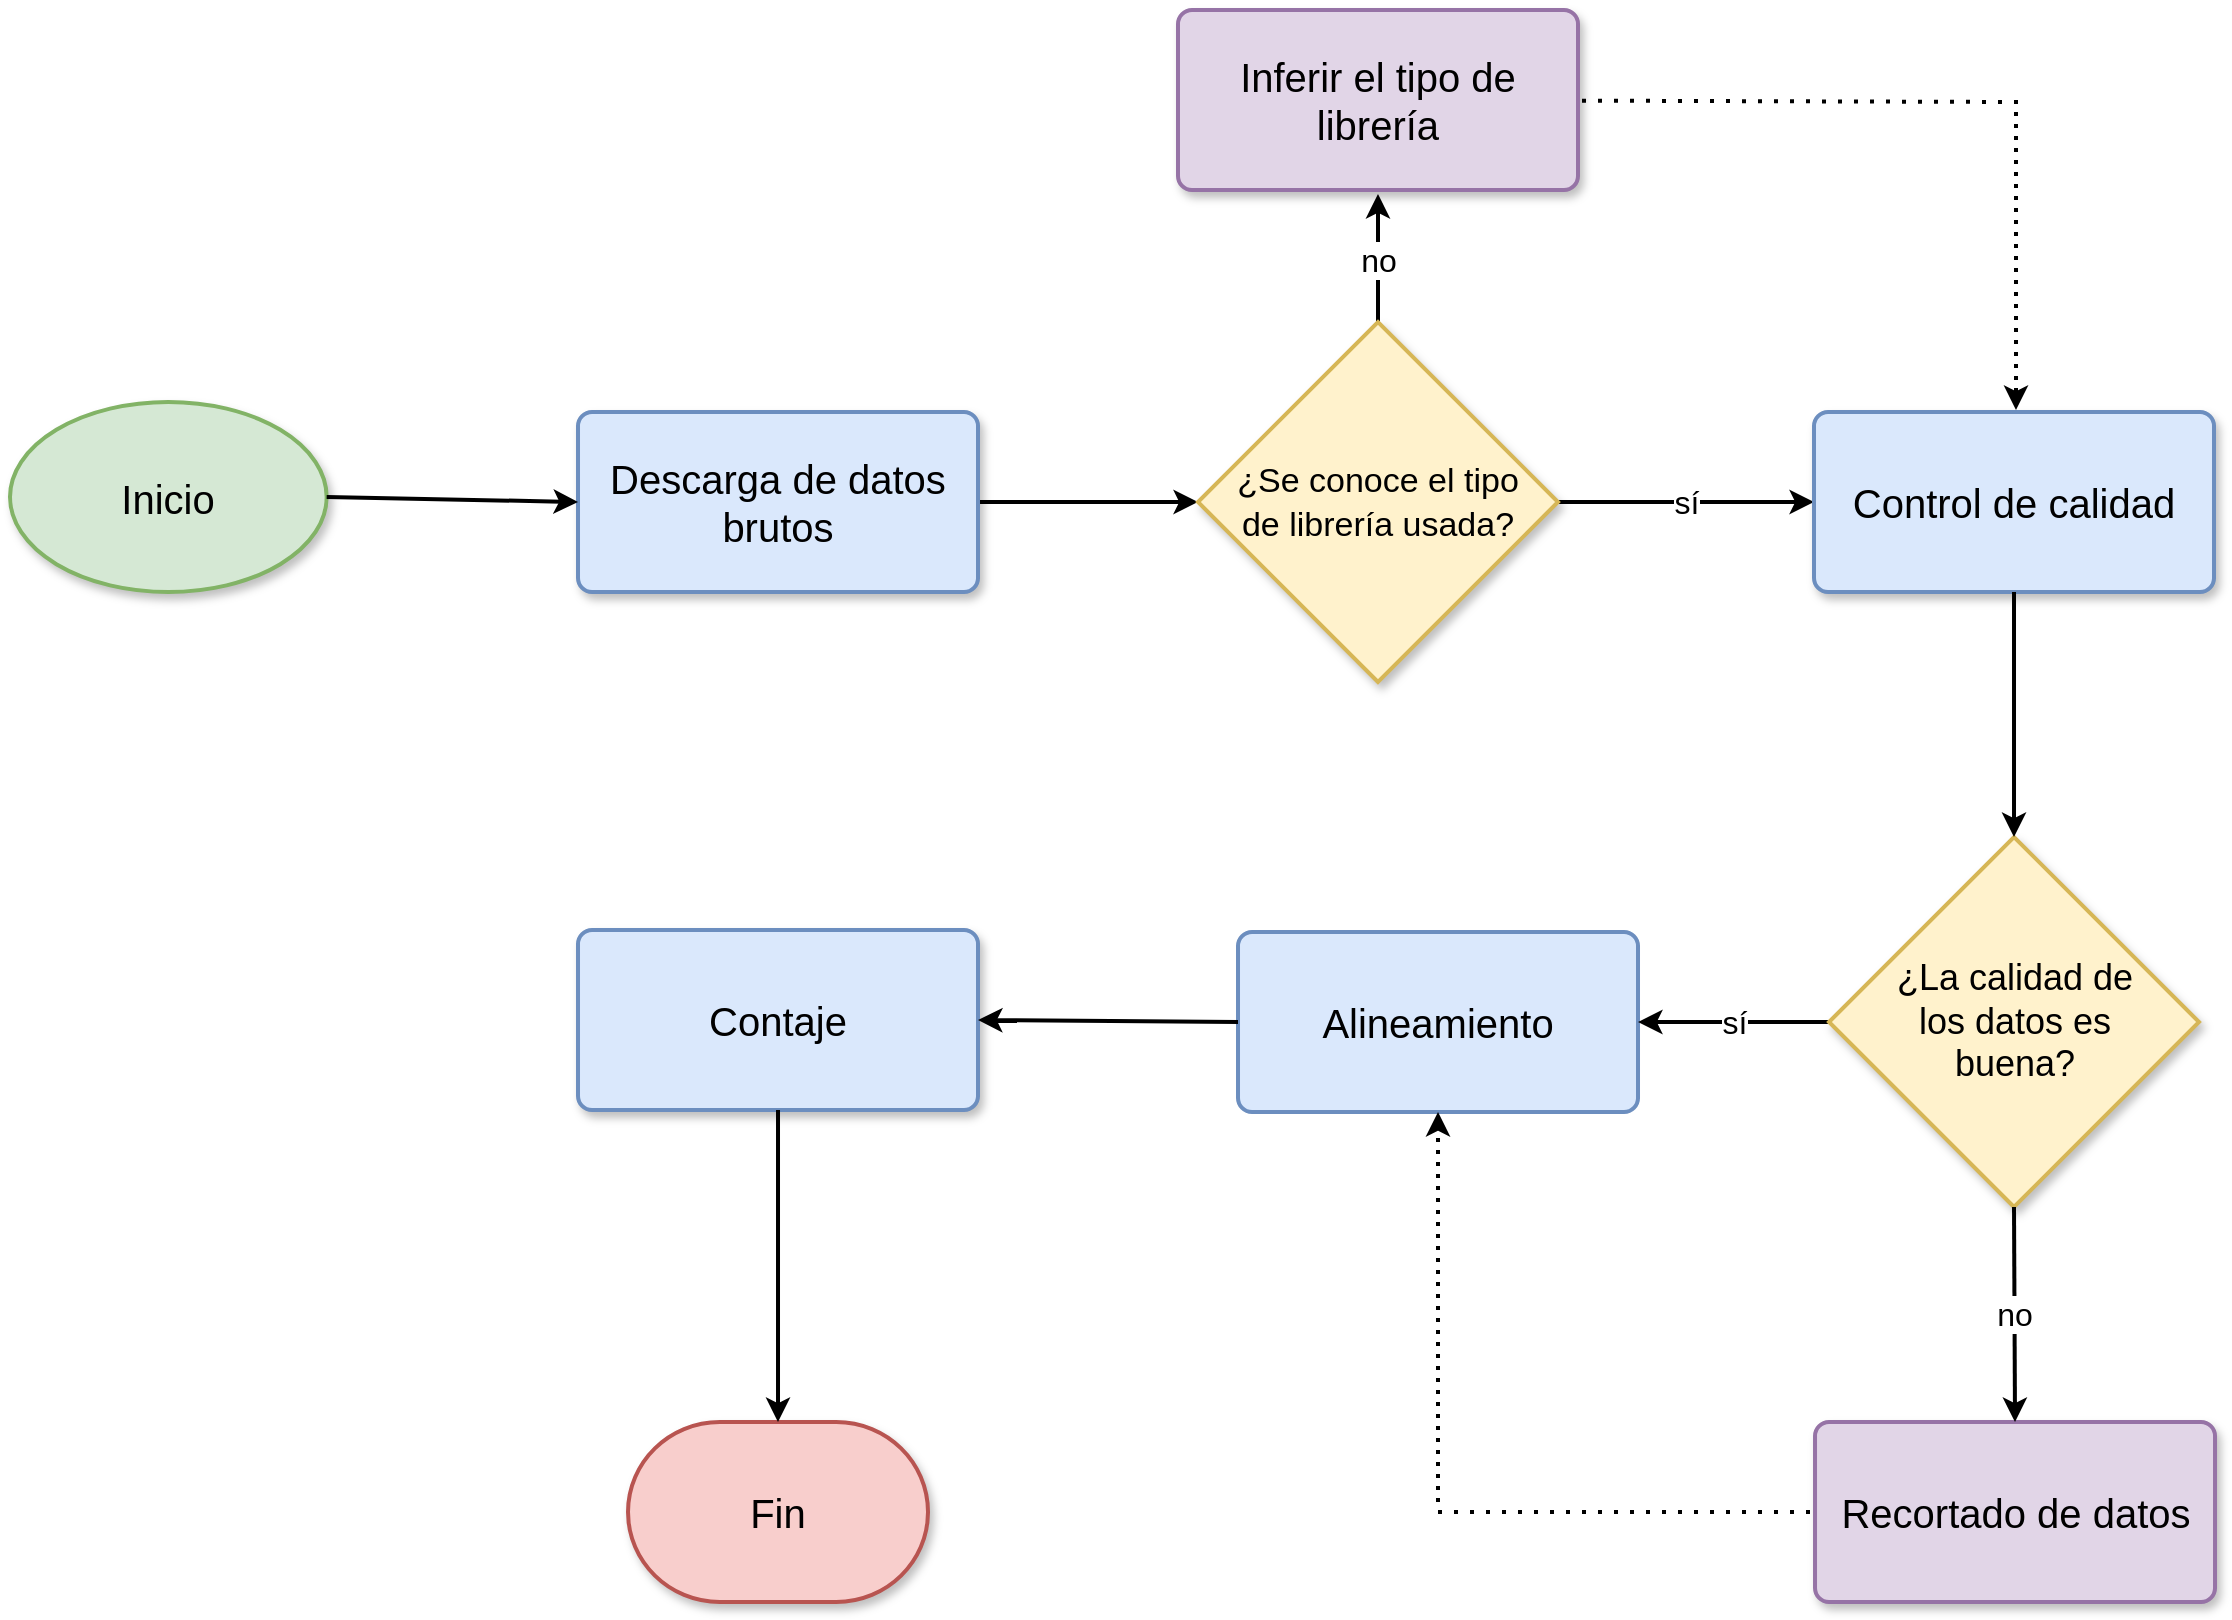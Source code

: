 <mxfile version="20.0.3" type="device"><diagram id="V8a379GLRNGkJTR585Wy" name="Page-1"><mxGraphModel dx="2424" dy="802" grid="1" gridSize="10" guides="1" tooltips="1" connect="1" arrows="1" fold="1" page="1" pageScale="1" pageWidth="827" pageHeight="1169" math="0" shadow="0"><root><mxCell id="0"/><mxCell id="1" parent="0"/><mxCell id="LJfsoXiQ8Dz71vn4Y60E-2" value="&lt;font style=&quot;font-size: 20px;&quot;&gt;Fin&lt;/font&gt;" style="strokeWidth=2;html=1;shape=mxgraph.flowchart.terminator;whiteSpace=wrap;flipH=1;flipV=1;fillColor=#f8cecc;strokeColor=#b85450;shadow=1;" parent="1" vertex="1"><mxGeometry x="-304.995" y="740" width="150" height="90" as="geometry"/></mxCell><mxCell id="LJfsoXiQ8Dz71vn4Y60E-42" value="Alineamiento" style="rounded=1;whiteSpace=wrap;html=1;absoluteArcSize=1;arcSize=14;strokeWidth=2;fontSize=20;flipH=1;flipV=1;fillColor=#dae8fc;strokeColor=#6c8ebf;" parent="1" vertex="1"><mxGeometry x="0.005" y="495" width="200" height="90" as="geometry"/></mxCell><mxCell id="LJfsoXiQ8Dz71vn4Y60E-43" value="Contaje" style="rounded=1;whiteSpace=wrap;html=1;absoluteArcSize=1;arcSize=14;strokeWidth=2;fontSize=20;flipH=1;flipV=1;fillColor=#dae8fc;strokeColor=#6c8ebf;shadow=1;" parent="1" vertex="1"><mxGeometry x="-329.995" y="494" width="200" height="90" as="geometry"/></mxCell><mxCell id="LJfsoXiQ8Dz71vn4Y60E-47" value="&lt;font style=&quot;font-size: 20px;&quot;&gt;Inicio&lt;/font&gt;" style="strokeWidth=2;html=1;shape=mxgraph.flowchart.start_1;whiteSpace=wrap;flipH=1;flipV=1;fillColor=#d5e8d4;strokeColor=#82b366;shadow=1;sketch=0;" parent="1" vertex="1"><mxGeometry x="-614" y="230" width="158.33" height="95" as="geometry"/></mxCell><mxCell id="LJfsoXiQ8Dz71vn4Y60E-57" value="" style="edgeStyle=orthogonalEdgeStyle;rounded=0;orthogonalLoop=1;jettySize=auto;html=1;fontSize=16;strokeWidth=2;" parent="1" source="LJfsoXiQ8Dz71vn4Y60E-48" target="LJfsoXiQ8Dz71vn4Y60E-49" edge="1"><mxGeometry relative="1" as="geometry"/></mxCell><mxCell id="LJfsoXiQ8Dz71vn4Y60E-48" value="Descarga de datos&lt;br&gt;brutos" style="rounded=1;whiteSpace=wrap;html=1;absoluteArcSize=1;arcSize=14;strokeWidth=2;fontSize=20;flipH=1;flipV=1;fillColor=#dae8fc;strokeColor=#6c8ebf;shadow=1;" parent="1" vertex="1"><mxGeometry x="-329.995" y="235" width="200" height="90" as="geometry"/></mxCell><mxCell id="LJfsoXiQ8Dz71vn4Y60E-58" value="no" style="edgeStyle=orthogonalEdgeStyle;rounded=0;orthogonalLoop=1;jettySize=auto;html=1;fontSize=16;strokeWidth=2;" parent="1" edge="1"><mxGeometry relative="1" as="geometry"><mxPoint x="69.995" y="191" as="sourcePoint"/><mxPoint x="69.995" y="126" as="targetPoint"/></mxGeometry></mxCell><mxCell id="LJfsoXiQ8Dz71vn4Y60E-59" value="sí" style="edgeStyle=orthogonalEdgeStyle;rounded=0;orthogonalLoop=1;jettySize=auto;html=1;fontSize=16;strokeWidth=2;" parent="1" source="LJfsoXiQ8Dz71vn4Y60E-49" target="LJfsoXiQ8Dz71vn4Y60E-50" edge="1"><mxGeometry relative="1" as="geometry"/></mxCell><mxCell id="LJfsoXiQ8Dz71vn4Y60E-49" value="&lt;font style=&quot;font-size: 17px;&quot;&gt;¿Se conoce el tipo &lt;br&gt;de librería usada?&lt;/font&gt;" style="strokeWidth=2;html=1;shape=mxgraph.flowchart.decision;whiteSpace=wrap;fontSize=18;flipH=1;flipV=1;fillColor=#fff2cc;strokeColor=#d6b656;shadow=1;" parent="1" vertex="1"><mxGeometry x="-20.005" y="190" width="180" height="180" as="geometry"/></mxCell><mxCell id="LJfsoXiQ8Dz71vn4Y60E-50" value="Control de calidad" style="rounded=1;whiteSpace=wrap;html=1;absoluteArcSize=1;arcSize=14;strokeWidth=2;fontSize=20;flipH=1;flipV=1;fillColor=#dae8fc;strokeColor=#6c8ebf;shadow=1;" parent="1" vertex="1"><mxGeometry x="288.005" y="235" width="200" height="90" as="geometry"/></mxCell><mxCell id="LJfsoXiQ8Dz71vn4Y60E-62" value="sí" style="edgeStyle=orthogonalEdgeStyle;rounded=0;orthogonalLoop=1;jettySize=auto;html=1;fontSize=16;strokeWidth=2;" parent="1" source="LJfsoXiQ8Dz71vn4Y60E-51" target="LJfsoXiQ8Dz71vn4Y60E-42" edge="1"><mxGeometry relative="1" as="geometry"/></mxCell><mxCell id="LJfsoXiQ8Dz71vn4Y60E-51" value="¿La calidad de&lt;br&gt;los datos es&lt;br&gt;buena?" style="strokeWidth=2;html=1;shape=mxgraph.flowchart.decision;whiteSpace=wrap;fontSize=18;flipH=1;flipV=1;fillColor=#fff2cc;strokeColor=#d6b656;shadow=1;" parent="1" vertex="1"><mxGeometry x="295.505" y="447.5" width="185" height="185" as="geometry"/></mxCell><mxCell id="LJfsoXiQ8Dz71vn4Y60E-53" value="Inferir el tipo de&lt;br&gt;librería" style="rounded=1;whiteSpace=wrap;html=1;absoluteArcSize=1;arcSize=14;strokeWidth=2;fontSize=20;fillColor=#e1d5e7;strokeColor=#9673a6;shadow=1;sketch=0;" parent="1" vertex="1"><mxGeometry x="-30" y="34" width="200" height="90" as="geometry"/></mxCell><mxCell id="LJfsoXiQ8Dz71vn4Y60E-55" value="Recortado de datos" style="rounded=1;whiteSpace=wrap;html=1;absoluteArcSize=1;arcSize=14;strokeWidth=2;fontSize=20;fillColor=#e1d5e7;strokeColor=#9673a6;shadow=1;sketch=0;" parent="1" vertex="1"><mxGeometry x="288.51" y="740" width="200" height="90" as="geometry"/></mxCell><mxCell id="LJfsoXiQ8Dz71vn4Y60E-56" value="" style="endArrow=classic;html=1;rounded=0;fontSize=16;strokeWidth=2;exitX=0;exitY=0.5;exitDx=0;exitDy=0;exitPerimeter=0;entryX=0;entryY=0.5;entryDx=0;entryDy=0;" parent="1" source="LJfsoXiQ8Dz71vn4Y60E-47" target="LJfsoXiQ8Dz71vn4Y60E-48" edge="1"><mxGeometry width="50" height="50" relative="1" as="geometry"><mxPoint x="-450" y="280" as="sourcePoint"/><mxPoint x="-330" y="290" as="targetPoint"/></mxGeometry></mxCell><mxCell id="LJfsoXiQ8Dz71vn4Y60E-60" value="" style="endArrow=classic;html=1;rounded=0;fontSize=16;strokeWidth=2;exitX=0.5;exitY=1;exitDx=0;exitDy=0;entryX=0.5;entryY=1;entryDx=0;entryDy=0;entryPerimeter=0;" parent="1" source="LJfsoXiQ8Dz71vn4Y60E-50" target="LJfsoXiQ8Dz71vn4Y60E-51" edge="1"><mxGeometry width="50" height="50" relative="1" as="geometry"><mxPoint x="-20" y="360" as="sourcePoint"/><mxPoint x="30" y="310" as="targetPoint"/></mxGeometry></mxCell><mxCell id="LJfsoXiQ8Dz71vn4Y60E-61" value="no" style="endArrow=classic;html=1;rounded=0;fontSize=16;strokeWidth=2;entryX=0.5;entryY=0;entryDx=0;entryDy=0;exitX=0.5;exitY=0;exitDx=0;exitDy=0;exitPerimeter=0;" parent="1" source="LJfsoXiQ8Dz71vn4Y60E-51" target="LJfsoXiQ8Dz71vn4Y60E-55" edge="1"><mxGeometry width="50" height="50" relative="1" as="geometry"><mxPoint x="400" y="640" as="sourcePoint"/><mxPoint x="30" y="480" as="targetPoint"/></mxGeometry></mxCell><mxCell id="LJfsoXiQ8Dz71vn4Y60E-63" value="" style="endArrow=classic;html=1;rounded=0;fontSize=16;strokeWidth=2;entryX=1;entryY=0.5;entryDx=0;entryDy=0;" parent="1" target="LJfsoXiQ8Dz71vn4Y60E-43" edge="1"><mxGeometry width="50" height="50" relative="1" as="geometry"><mxPoint y="540" as="sourcePoint"/><mxPoint x="30" y="480" as="targetPoint"/></mxGeometry></mxCell><mxCell id="LJfsoXiQ8Dz71vn4Y60E-64" value="" style="endArrow=classic;html=1;rounded=0;fontSize=16;strokeWidth=2;exitX=0.5;exitY=1;exitDx=0;exitDy=0;entryX=0.5;entryY=1;entryDx=0;entryDy=0;entryPerimeter=0;" parent="1" source="LJfsoXiQ8Dz71vn4Y60E-43" target="LJfsoXiQ8Dz71vn4Y60E-2" edge="1"><mxGeometry width="50" height="50" relative="1" as="geometry"><mxPoint x="-40" y="560" as="sourcePoint"/><mxPoint x="10" y="510" as="targetPoint"/></mxGeometry></mxCell><mxCell id="LJfsoXiQ8Dz71vn4Y60E-65" value="" style="endArrow=none;dashed=1;html=1;dashPattern=1 3;strokeWidth=2;rounded=0;fontSize=16;" parent="1" target="LJfsoXiQ8Dz71vn4Y60E-53" edge="1"><mxGeometry width="50" height="50" relative="1" as="geometry"><mxPoint x="390" y="80" as="sourcePoint"/><mxPoint x="230" y="70" as="targetPoint"/></mxGeometry></mxCell><mxCell id="LJfsoXiQ8Dz71vn4Y60E-68" value="" style="endArrow=none;dashed=1;html=1;dashPattern=1 3;strokeWidth=2;rounded=0;fontSize=16;entryX=0;entryY=0.5;entryDx=0;entryDy=0;" parent="1" target="LJfsoXiQ8Dz71vn4Y60E-55" edge="1"><mxGeometry width="50" height="50" relative="1" as="geometry"><mxPoint x="100" y="785" as="sourcePoint"/><mxPoint x="160" y="610" as="targetPoint"/></mxGeometry></mxCell><mxCell id="HMTUsGu801OfNVIy242V-2" value="" style="endArrow=classic;html=1;rounded=0;dashed=1;targetPerimeterSpacing=0;strokeColor=default;strokeWidth=2;dashPattern=1 2;entryX=0.5;entryY=0;entryDx=0;entryDy=0;" edge="1" parent="1"><mxGeometry width="50" height="50" relative="1" as="geometry"><mxPoint x="389" y="79" as="sourcePoint"/><mxPoint x="389.005" y="234" as="targetPoint"/></mxGeometry></mxCell><mxCell id="HMTUsGu801OfNVIy242V-3" value="" style="endArrow=classic;html=1;rounded=0;dashed=1;dashPattern=1 2;targetPerimeterSpacing=0;strokeColor=default;strokeWidth=2;entryX=0.5;entryY=1;entryDx=0;entryDy=0;" edge="1" parent="1" target="LJfsoXiQ8Dz71vn4Y60E-42"><mxGeometry width="50" height="50" relative="1" as="geometry"><mxPoint x="100" y="780" as="sourcePoint"/><mxPoint x="100" y="590" as="targetPoint"/></mxGeometry></mxCell></root></mxGraphModel></diagram></mxfile>
